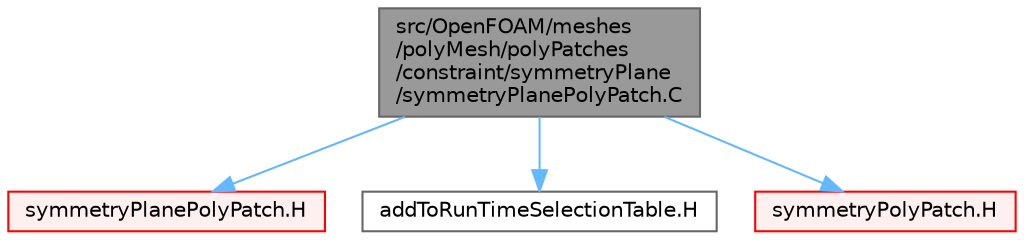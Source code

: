 digraph "src/OpenFOAM/meshes/polyMesh/polyPatches/constraint/symmetryPlane/symmetryPlanePolyPatch.C"
{
 // LATEX_PDF_SIZE
  bgcolor="transparent";
  edge [fontname=Helvetica,fontsize=10,labelfontname=Helvetica,labelfontsize=10];
  node [fontname=Helvetica,fontsize=10,shape=box,height=0.2,width=0.4];
  Node1 [id="Node000001",label="src/OpenFOAM/meshes\l/polyMesh/polyPatches\l/constraint/symmetryPlane\l/symmetryPlanePolyPatch.C",height=0.2,width=0.4,color="gray40", fillcolor="grey60", style="filled", fontcolor="black",tooltip=" "];
  Node1 -> Node2 [id="edge1_Node000001_Node000002",color="steelblue1",style="solid",tooltip=" "];
  Node2 [id="Node000002",label="symmetryPlanePolyPatch.H",height=0.2,width=0.4,color="red", fillcolor="#FFF0F0", style="filled",URL="$symmetryPlanePolyPatch_8H.html",tooltip=" "];
  Node1 -> Node231 [id="edge2_Node000001_Node000231",color="steelblue1",style="solid",tooltip=" "];
  Node231 [id="Node000231",label="addToRunTimeSelectionTable.H",height=0.2,width=0.4,color="grey40", fillcolor="white", style="filled",URL="$addToRunTimeSelectionTable_8H.html",tooltip="Macros for easy insertion into run-time selection tables."];
  Node1 -> Node232 [id="edge3_Node000001_Node000232",color="steelblue1",style="solid",tooltip=" "];
  Node232 [id="Node000232",label="symmetryPolyPatch.H",height=0.2,width=0.4,color="red", fillcolor="#FFF0F0", style="filled",URL="$symmetryPolyPatch_8H.html",tooltip=" "];
}
